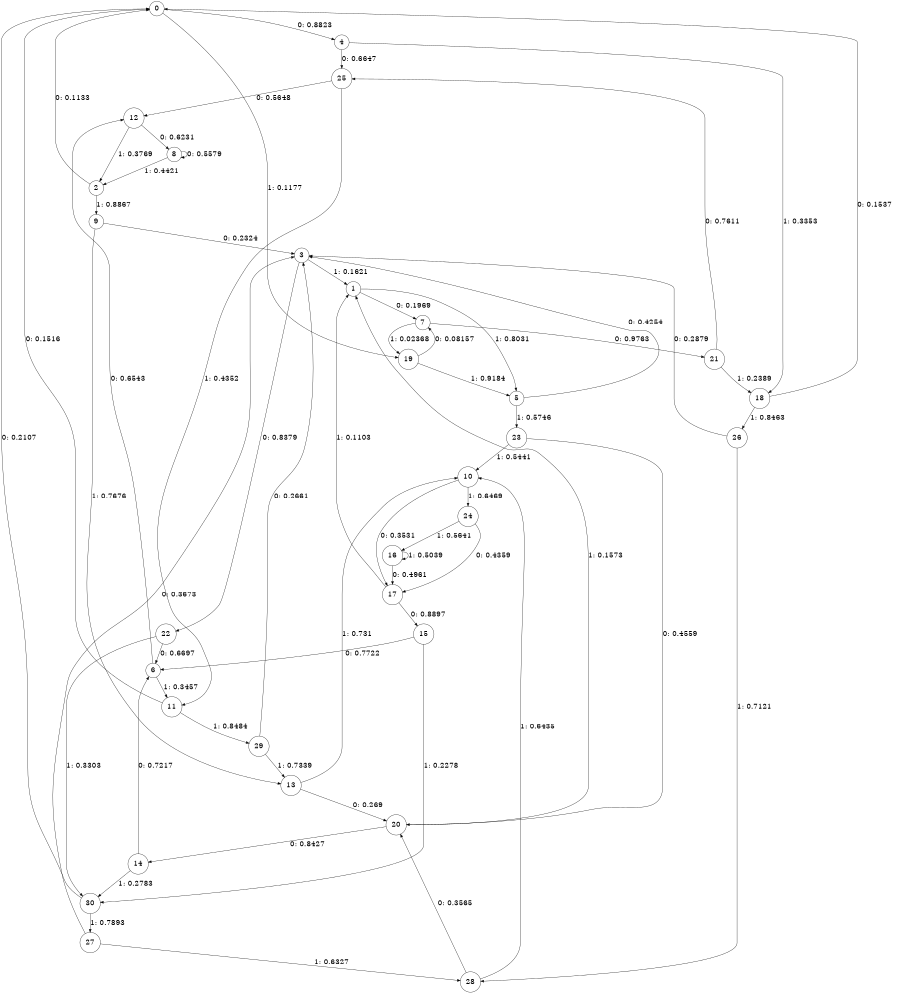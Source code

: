 digraph "ch9concat_phase3_L6" {
size = "6,8.5";
ratio = "fill";
node [shape = circle];
node [fontsize = 24];
edge [fontsize = 24];
0 -> 4 [label = "0: 0.8823   "];
0 -> 19 [label = "1: 0.1177   "];
1 -> 7 [label = "0: 0.1969   "];
1 -> 5 [label = "1: 0.8031   "];
2 -> 0 [label = "0: 0.1133   "];
2 -> 9 [label = "1: 0.8867   "];
3 -> 22 [label = "0: 0.8379   "];
3 -> 1 [label = "1: 0.1621   "];
4 -> 25 [label = "0: 0.6647   "];
4 -> 18 [label = "1: 0.3353   "];
5 -> 3 [label = "0: 0.4254   "];
5 -> 23 [label = "1: 0.5746   "];
6 -> 12 [label = "0: 0.6543   "];
6 -> 11 [label = "1: 0.3457   "];
7 -> 21 [label = "0: 0.9763   "];
7 -> 19 [label = "1: 0.02368  "];
8 -> 8 [label = "0: 0.5579   "];
8 -> 2 [label = "1: 0.4421   "];
9 -> 3 [label = "0: 0.2324   "];
9 -> 13 [label = "1: 0.7676   "];
10 -> 17 [label = "0: 0.3531   "];
10 -> 24 [label = "1: 0.6469   "];
11 -> 0 [label = "0: 0.1516   "];
11 -> 29 [label = "1: 0.8484   "];
12 -> 8 [label = "0: 0.6231   "];
12 -> 2 [label = "1: 0.3769   "];
13 -> 20 [label = "0: 0.269    "];
13 -> 10 [label = "1: 0.731    "];
14 -> 6 [label = "0: 0.7217   "];
14 -> 30 [label = "1: 0.2783   "];
15 -> 6 [label = "0: 0.7722   "];
15 -> 30 [label = "1: 0.2278   "];
16 -> 17 [label = "0: 0.4961   "];
16 -> 16 [label = "1: 0.5039   "];
17 -> 15 [label = "0: 0.8897   "];
17 -> 1 [label = "1: 0.1103   "];
18 -> 0 [label = "0: 0.1537   "];
18 -> 26 [label = "1: 0.8463   "];
19 -> 7 [label = "0: 0.08157  "];
19 -> 5 [label = "1: 0.9184   "];
20 -> 14 [label = "0: 0.8427   "];
20 -> 1 [label = "1: 0.1573   "];
21 -> 25 [label = "0: 0.7611   "];
21 -> 18 [label = "1: 0.2389   "];
22 -> 6 [label = "0: 0.6697   "];
22 -> 30 [label = "1: 0.3303   "];
23 -> 20 [label = "0: 0.4559   "];
23 -> 10 [label = "1: 0.5441   "];
24 -> 17 [label = "0: 0.4359   "];
24 -> 16 [label = "1: 0.5641   "];
25 -> 12 [label = "0: 0.5648   "];
25 -> 11 [label = "1: 0.4352   "];
26 -> 3 [label = "0: 0.2879   "];
26 -> 28 [label = "1: 0.7121   "];
27 -> 3 [label = "0: 0.3673   "];
27 -> 28 [label = "1: 0.6327   "];
28 -> 20 [label = "0: 0.3565   "];
28 -> 10 [label = "1: 0.6435   "];
29 -> 3 [label = "0: 0.2661   "];
29 -> 13 [label = "1: 0.7339   "];
30 -> 0 [label = "0: 0.2107   "];
30 -> 27 [label = "1: 0.7893   "];
}